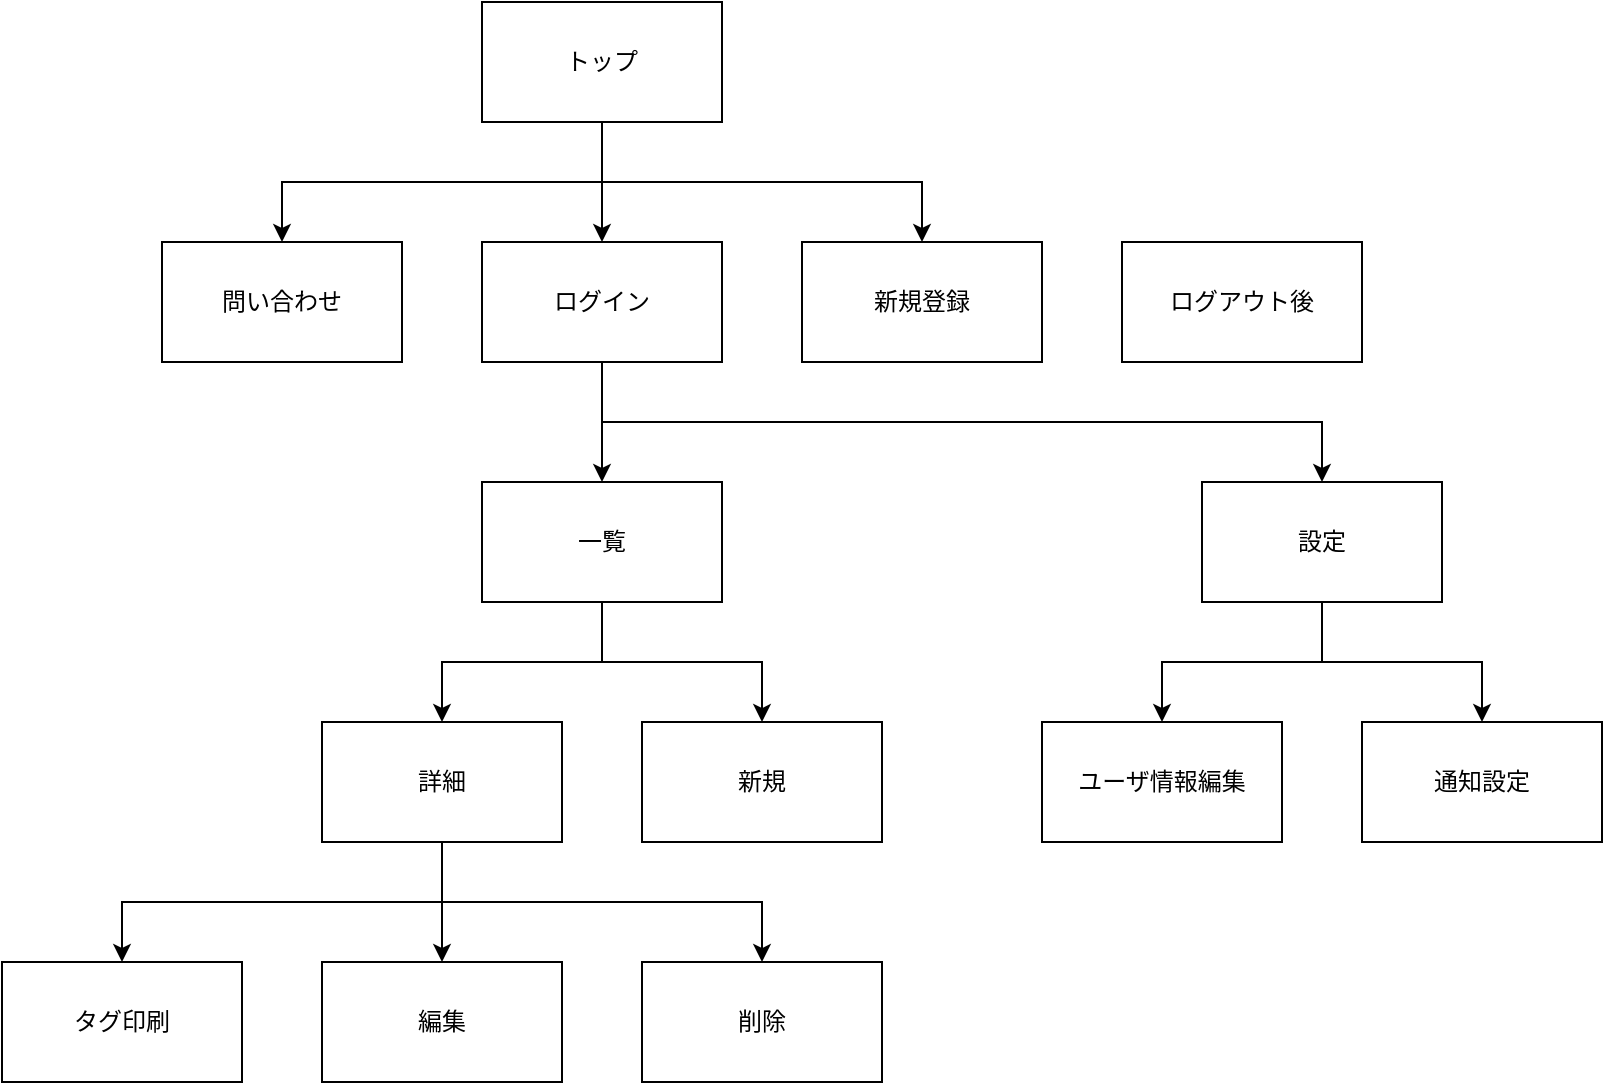 <mxfile version="22.1.2" type="device">
  <diagram name="ページ1" id="6IlQcY1F9OegZGBcQg-E">
    <mxGraphModel dx="1094" dy="843" grid="1" gridSize="10" guides="1" tooltips="1" connect="1" arrows="1" fold="1" page="1" pageScale="1" pageWidth="827" pageHeight="1169" math="0" shadow="0">
      <root>
        <mxCell id="0" />
        <mxCell id="1" parent="0" />
        <mxCell id="dmf8R7bw3R75HuSk_g69-10" style="edgeStyle=orthogonalEdgeStyle;rounded=0;orthogonalLoop=1;jettySize=auto;html=1;exitX=0.5;exitY=1;exitDx=0;exitDy=0;entryX=0.5;entryY=0;entryDx=0;entryDy=0;" edge="1" parent="1" source="dmf8R7bw3R75HuSk_g69-1" target="dmf8R7bw3R75HuSk_g69-2">
          <mxGeometry relative="1" as="geometry" />
        </mxCell>
        <mxCell id="dmf8R7bw3R75HuSk_g69-13" style="edgeStyle=orthogonalEdgeStyle;rounded=0;orthogonalLoop=1;jettySize=auto;html=1;exitX=0.5;exitY=1;exitDx=0;exitDy=0;entryX=0.5;entryY=0;entryDx=0;entryDy=0;" edge="1" parent="1" source="dmf8R7bw3R75HuSk_g69-1" target="dmf8R7bw3R75HuSk_g69-9">
          <mxGeometry relative="1" as="geometry" />
        </mxCell>
        <mxCell id="dmf8R7bw3R75HuSk_g69-29" style="edgeStyle=orthogonalEdgeStyle;rounded=0;orthogonalLoop=1;jettySize=auto;html=1;exitX=0.5;exitY=1;exitDx=0;exitDy=0;entryX=0.5;entryY=0;entryDx=0;entryDy=0;" edge="1" parent="1" source="dmf8R7bw3R75HuSk_g69-1" target="dmf8R7bw3R75HuSk_g69-3">
          <mxGeometry relative="1" as="geometry" />
        </mxCell>
        <mxCell id="dmf8R7bw3R75HuSk_g69-1" value="トップ" style="rounded=0;whiteSpace=wrap;html=1;" vertex="1" parent="1">
          <mxGeometry x="240" y="40" width="120" height="60" as="geometry" />
        </mxCell>
        <mxCell id="dmf8R7bw3R75HuSk_g69-14" style="edgeStyle=orthogonalEdgeStyle;rounded=0;orthogonalLoop=1;jettySize=auto;html=1;exitX=0.5;exitY=1;exitDx=0;exitDy=0;entryX=0.5;entryY=0;entryDx=0;entryDy=0;" edge="1" parent="1" source="dmf8R7bw3R75HuSk_g69-2" target="dmf8R7bw3R75HuSk_g69-4">
          <mxGeometry relative="1" as="geometry" />
        </mxCell>
        <mxCell id="dmf8R7bw3R75HuSk_g69-20" style="edgeStyle=orthogonalEdgeStyle;rounded=0;orthogonalLoop=1;jettySize=auto;html=1;exitX=0.5;exitY=1;exitDx=0;exitDy=0;entryX=0.5;entryY=0;entryDx=0;entryDy=0;" edge="1" parent="1" source="dmf8R7bw3R75HuSk_g69-2" target="dmf8R7bw3R75HuSk_g69-19">
          <mxGeometry relative="1" as="geometry" />
        </mxCell>
        <mxCell id="dmf8R7bw3R75HuSk_g69-2" value="ログイン" style="rounded=0;whiteSpace=wrap;html=1;" vertex="1" parent="1">
          <mxGeometry x="240" y="160" width="120" height="60" as="geometry" />
        </mxCell>
        <mxCell id="dmf8R7bw3R75HuSk_g69-3" value="新規登録" style="rounded=0;whiteSpace=wrap;html=1;" vertex="1" parent="1">
          <mxGeometry x="400" y="160" width="120" height="60" as="geometry" />
        </mxCell>
        <mxCell id="dmf8R7bw3R75HuSk_g69-15" style="edgeStyle=orthogonalEdgeStyle;rounded=0;orthogonalLoop=1;jettySize=auto;html=1;exitX=0.5;exitY=1;exitDx=0;exitDy=0;entryX=0.5;entryY=0;entryDx=0;entryDy=0;" edge="1" parent="1" source="dmf8R7bw3R75HuSk_g69-4" target="dmf8R7bw3R75HuSk_g69-5">
          <mxGeometry relative="1" as="geometry" />
        </mxCell>
        <mxCell id="dmf8R7bw3R75HuSk_g69-16" style="edgeStyle=orthogonalEdgeStyle;rounded=0;orthogonalLoop=1;jettySize=auto;html=1;exitX=0.5;exitY=1;exitDx=0;exitDy=0;" edge="1" parent="1" source="dmf8R7bw3R75HuSk_g69-4" target="dmf8R7bw3R75HuSk_g69-8">
          <mxGeometry relative="1" as="geometry" />
        </mxCell>
        <mxCell id="dmf8R7bw3R75HuSk_g69-4" value="一覧" style="rounded=0;whiteSpace=wrap;html=1;" vertex="1" parent="1">
          <mxGeometry x="240" y="280" width="120" height="60" as="geometry" />
        </mxCell>
        <mxCell id="dmf8R7bw3R75HuSk_g69-17" style="edgeStyle=orthogonalEdgeStyle;rounded=0;orthogonalLoop=1;jettySize=auto;html=1;exitX=0.5;exitY=1;exitDx=0;exitDy=0;entryX=0.5;entryY=0;entryDx=0;entryDy=0;" edge="1" parent="1" source="dmf8R7bw3R75HuSk_g69-5" target="dmf8R7bw3R75HuSk_g69-6">
          <mxGeometry relative="1" as="geometry" />
        </mxCell>
        <mxCell id="dmf8R7bw3R75HuSk_g69-18" style="edgeStyle=orthogonalEdgeStyle;rounded=0;orthogonalLoop=1;jettySize=auto;html=1;exitX=0.5;exitY=1;exitDx=0;exitDy=0;entryX=0.5;entryY=0;entryDx=0;entryDy=0;" edge="1" parent="1" source="dmf8R7bw3R75HuSk_g69-5" target="dmf8R7bw3R75HuSk_g69-7">
          <mxGeometry relative="1" as="geometry" />
        </mxCell>
        <mxCell id="dmf8R7bw3R75HuSk_g69-26" style="edgeStyle=orthogonalEdgeStyle;rounded=0;orthogonalLoop=1;jettySize=auto;html=1;exitX=0.5;exitY=1;exitDx=0;exitDy=0;entryX=0.5;entryY=0;entryDx=0;entryDy=0;" edge="1" parent="1" source="dmf8R7bw3R75HuSk_g69-5" target="dmf8R7bw3R75HuSk_g69-25">
          <mxGeometry relative="1" as="geometry" />
        </mxCell>
        <mxCell id="dmf8R7bw3R75HuSk_g69-5" value="詳細" style="rounded=0;whiteSpace=wrap;html=1;" vertex="1" parent="1">
          <mxGeometry x="160" y="400" width="120" height="60" as="geometry" />
        </mxCell>
        <mxCell id="dmf8R7bw3R75HuSk_g69-6" value="編集" style="rounded=0;whiteSpace=wrap;html=1;" vertex="1" parent="1">
          <mxGeometry x="160" y="520" width="120" height="60" as="geometry" />
        </mxCell>
        <mxCell id="dmf8R7bw3R75HuSk_g69-7" value="削除" style="rounded=0;whiteSpace=wrap;html=1;" vertex="1" parent="1">
          <mxGeometry x="320" y="520" width="120" height="60" as="geometry" />
        </mxCell>
        <mxCell id="dmf8R7bw3R75HuSk_g69-8" value="新規" style="rounded=0;whiteSpace=wrap;html=1;" vertex="1" parent="1">
          <mxGeometry x="320" y="400" width="120" height="60" as="geometry" />
        </mxCell>
        <mxCell id="dmf8R7bw3R75HuSk_g69-9" value="問い合わせ" style="rounded=0;whiteSpace=wrap;html=1;" vertex="1" parent="1">
          <mxGeometry x="80" y="160" width="120" height="60" as="geometry" />
        </mxCell>
        <mxCell id="dmf8R7bw3R75HuSk_g69-23" style="edgeStyle=orthogonalEdgeStyle;rounded=0;orthogonalLoop=1;jettySize=auto;html=1;exitX=0.5;exitY=1;exitDx=0;exitDy=0;entryX=0.5;entryY=0;entryDx=0;entryDy=0;" edge="1" parent="1" source="dmf8R7bw3R75HuSk_g69-19" target="dmf8R7bw3R75HuSk_g69-21">
          <mxGeometry relative="1" as="geometry" />
        </mxCell>
        <mxCell id="dmf8R7bw3R75HuSk_g69-24" style="edgeStyle=orthogonalEdgeStyle;rounded=0;orthogonalLoop=1;jettySize=auto;html=1;exitX=0.5;exitY=1;exitDx=0;exitDy=0;entryX=0.5;entryY=0;entryDx=0;entryDy=0;" edge="1" parent="1" source="dmf8R7bw3R75HuSk_g69-19" target="dmf8R7bw3R75HuSk_g69-22">
          <mxGeometry relative="1" as="geometry" />
        </mxCell>
        <mxCell id="dmf8R7bw3R75HuSk_g69-19" value="設定" style="rounded=0;whiteSpace=wrap;html=1;" vertex="1" parent="1">
          <mxGeometry x="600" y="280" width="120" height="60" as="geometry" />
        </mxCell>
        <mxCell id="dmf8R7bw3R75HuSk_g69-21" value="ユーザ情報編集" style="rounded=0;whiteSpace=wrap;html=1;" vertex="1" parent="1">
          <mxGeometry x="520" y="400" width="120" height="60" as="geometry" />
        </mxCell>
        <mxCell id="dmf8R7bw3R75HuSk_g69-22" value="通知設定" style="rounded=0;whiteSpace=wrap;html=1;" vertex="1" parent="1">
          <mxGeometry x="680" y="400" width="120" height="60" as="geometry" />
        </mxCell>
        <mxCell id="dmf8R7bw3R75HuSk_g69-25" value="タグ印刷" style="rounded=0;whiteSpace=wrap;html=1;" vertex="1" parent="1">
          <mxGeometry y="520" width="120" height="60" as="geometry" />
        </mxCell>
        <mxCell id="dmf8R7bw3R75HuSk_g69-28" value="ログアウト後" style="rounded=0;whiteSpace=wrap;html=1;" vertex="1" parent="1">
          <mxGeometry x="560" y="160" width="120" height="60" as="geometry" />
        </mxCell>
      </root>
    </mxGraphModel>
  </diagram>
</mxfile>
